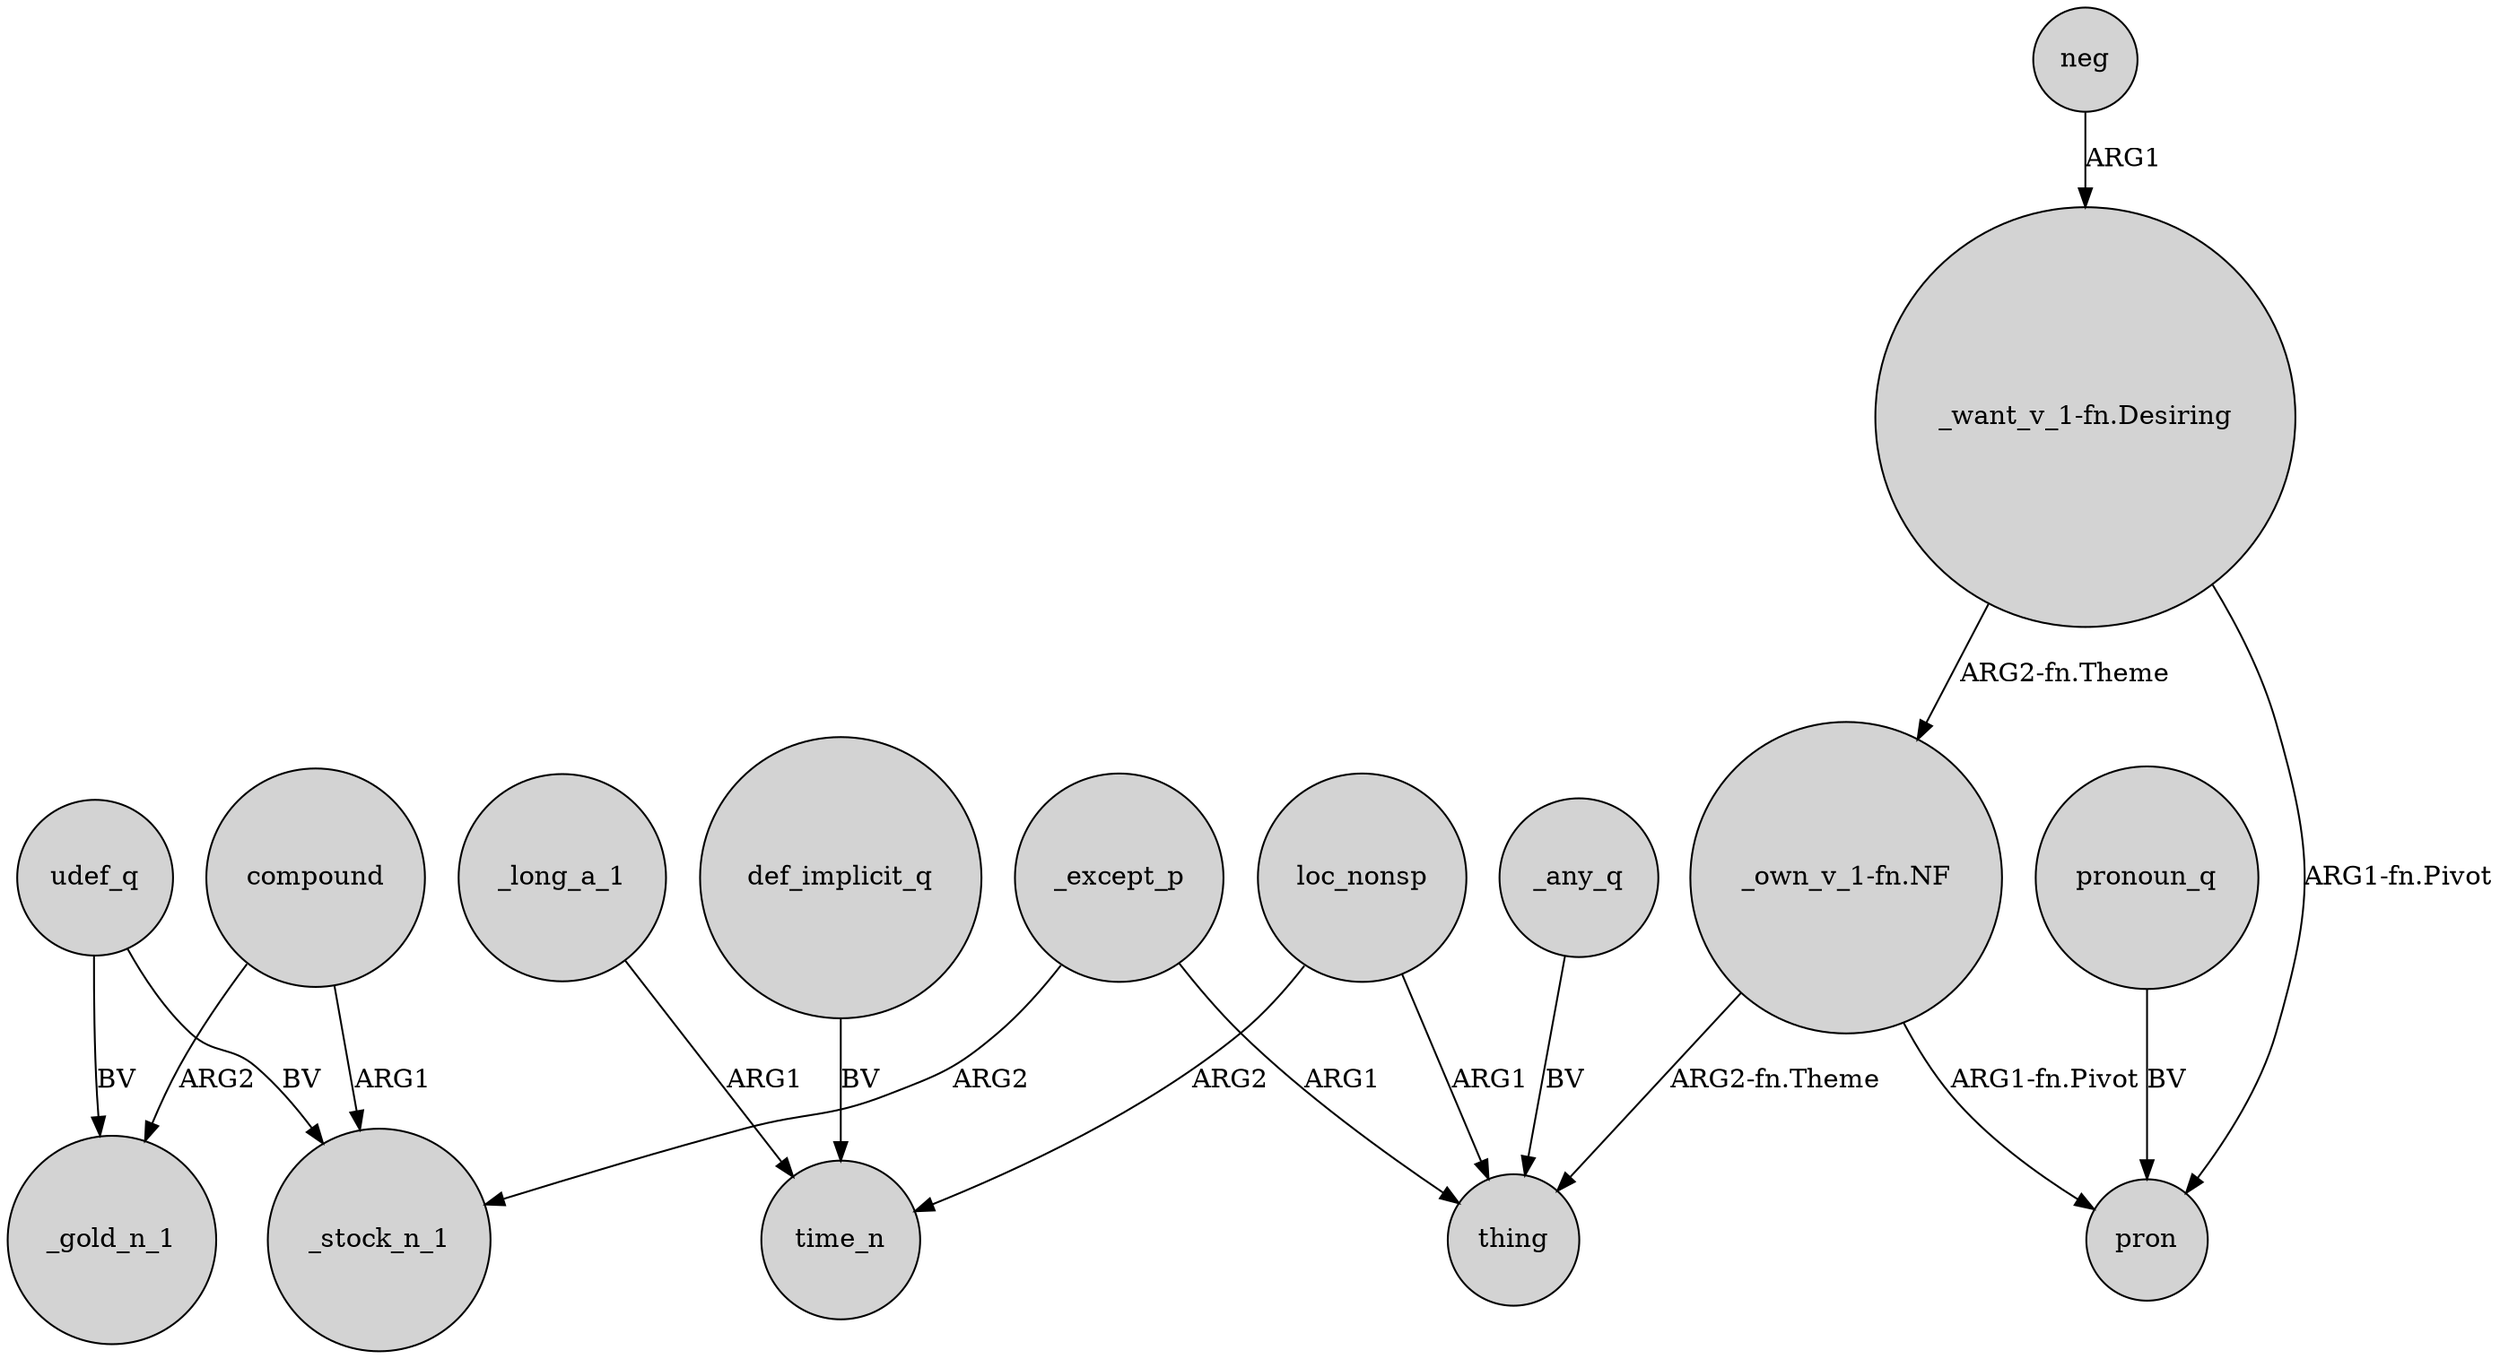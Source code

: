 digraph {
	node [shape=circle style=filled]
	"_want_v_1-fn.Desiring" -> pron [label="ARG1-fn.Pivot"]
	"_want_v_1-fn.Desiring" -> "_own_v_1-fn.NF" [label="ARG2-fn.Theme"]
	udef_q -> _stock_n_1 [label=BV]
	"_own_v_1-fn.NF" -> pron [label="ARG1-fn.Pivot"]
	"_own_v_1-fn.NF" -> thing [label="ARG2-fn.Theme"]
	compound -> _stock_n_1 [label=ARG1]
	compound -> _gold_n_1 [label=ARG2]
	udef_q -> _gold_n_1 [label=BV]
	_except_p -> thing [label=ARG1]
	def_implicit_q -> time_n [label=BV]
	_except_p -> _stock_n_1 [label=ARG2]
	loc_nonsp -> time_n [label=ARG2]
	neg -> "_want_v_1-fn.Desiring" [label=ARG1]
	_any_q -> thing [label=BV]
	loc_nonsp -> thing [label=ARG1]
	_long_a_1 -> time_n [label=ARG1]
	pronoun_q -> pron [label=BV]
}
